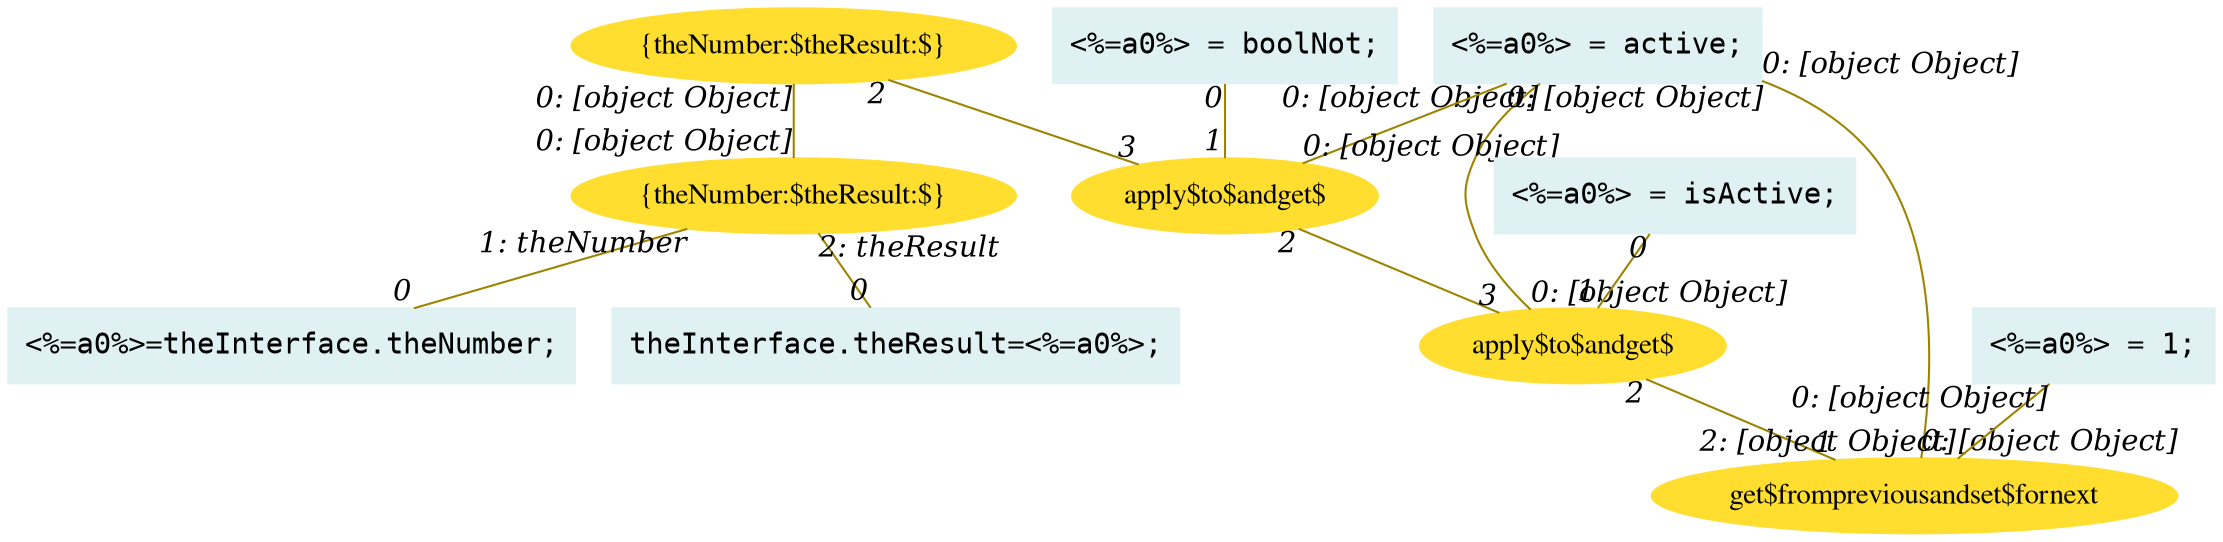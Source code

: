 digraph g{node_1741 [shape="box", style="filled", color="#dff1f2", fontname="Courier", label="<%=a0%>=theInterface.theNumber;
" ]
node_1743 [shape="box", style="filled", color="#dff1f2", fontname="Courier", label="theInterface.theResult=<%=a0%>;
" ]
node_1745 [shape="ellipse", style="filled", color="#ffde2f", fontname="Times", label="{theNumber:$theResult:$}" ]
node_1759 [shape="ellipse", style="filled", color="#ffde2f", fontname="Times", label="get$frompreviousandset$fornext" ]
node_1774 [shape="ellipse", style="filled", color="#ffde2f", fontname="Times", label="apply$to$andget$" ]
node_1790 [shape="ellipse", style="filled", color="#ffde2f", fontname="Times", label="apply$to$andget$" ]
node_1799 [shape="ellipse", style="filled", color="#ffde2f", fontname="Times", label="{theNumber:$theResult:$}" ]
node_1806 [shape="box", style="filled", color="#dff1f2", fontname="Courier", label="<%=a0%> = active;
" ]
node_1813 [shape="box", style="filled", color="#dff1f2", fontname="Courier", label="<%=a0%> = isActive;
" ]
node_1815 [shape="box", style="filled", color="#dff1f2", fontname="Courier", label="<%=a0%> = boolNot;
" ]
node_1817 [shape="box", style="filled", color="#dff1f2", fontname="Courier", label="<%=a0%> = 1;
" ]
node_1745 -> node_1741 [dir=none, arrowHead=none, fontname="Times-Italic", arrowsize=1, color="#9d8400", label="",  headlabel="0", taillabel="1: theNumber" ]
node_1745 -> node_1743 [dir=none, arrowHead=none, fontname="Times-Italic", arrowsize=1, color="#9d8400", label="",  headlabel="0", taillabel="2: theResult" ]
node_1799 -> node_1745 [dir=none, arrowHead=none, fontname="Times-Italic", arrowsize=1, color="#9d8400", label="",  headlabel="0: [object Object]", taillabel="0: [object Object]" ]
node_1806 -> node_1759 [dir=none, arrowHead=none, fontname="Times-Italic", arrowsize=1, color="#9d8400", label="",  headlabel="0: [object Object]", taillabel="0: [object Object]" ]
node_1774 -> node_1759 [dir=none, arrowHead=none, fontname="Times-Italic", arrowsize=1, color="#9d8400", label="",  headlabel="1", taillabel="2" ]
node_1806 -> node_1774 [dir=none, arrowHead=none, fontname="Times-Italic", arrowsize=1, color="#9d8400", label="",  headlabel="0: [object Object]", taillabel="0: [object Object]" ]
node_1790 -> node_1774 [dir=none, arrowHead=none, fontname="Times-Italic", arrowsize=1, color="#9d8400", label="",  headlabel="3", taillabel="2" ]
node_1806 -> node_1790 [dir=none, arrowHead=none, fontname="Times-Italic", arrowsize=1, color="#9d8400", label="",  headlabel="0: [object Object]", taillabel="0: [object Object]" ]
node_1799 -> node_1790 [dir=none, arrowHead=none, fontname="Times-Italic", arrowsize=1, color="#9d8400", label="",  headlabel="3", taillabel="2" ]
node_1813 -> node_1774 [dir=none, arrowHead=none, fontname="Times-Italic", arrowsize=1, color="#9d8400", label="",  headlabel="1", taillabel="0" ]
node_1815 -> node_1790 [dir=none, arrowHead=none, fontname="Times-Italic", arrowsize=1, color="#9d8400", label="",  headlabel="1", taillabel="0" ]
node_1817 -> node_1759 [dir=none, arrowHead=none, fontname="Times-Italic", arrowsize=1, color="#9d8400", label="",  headlabel="2: [object Object]", taillabel="0: [object Object]" ]
}